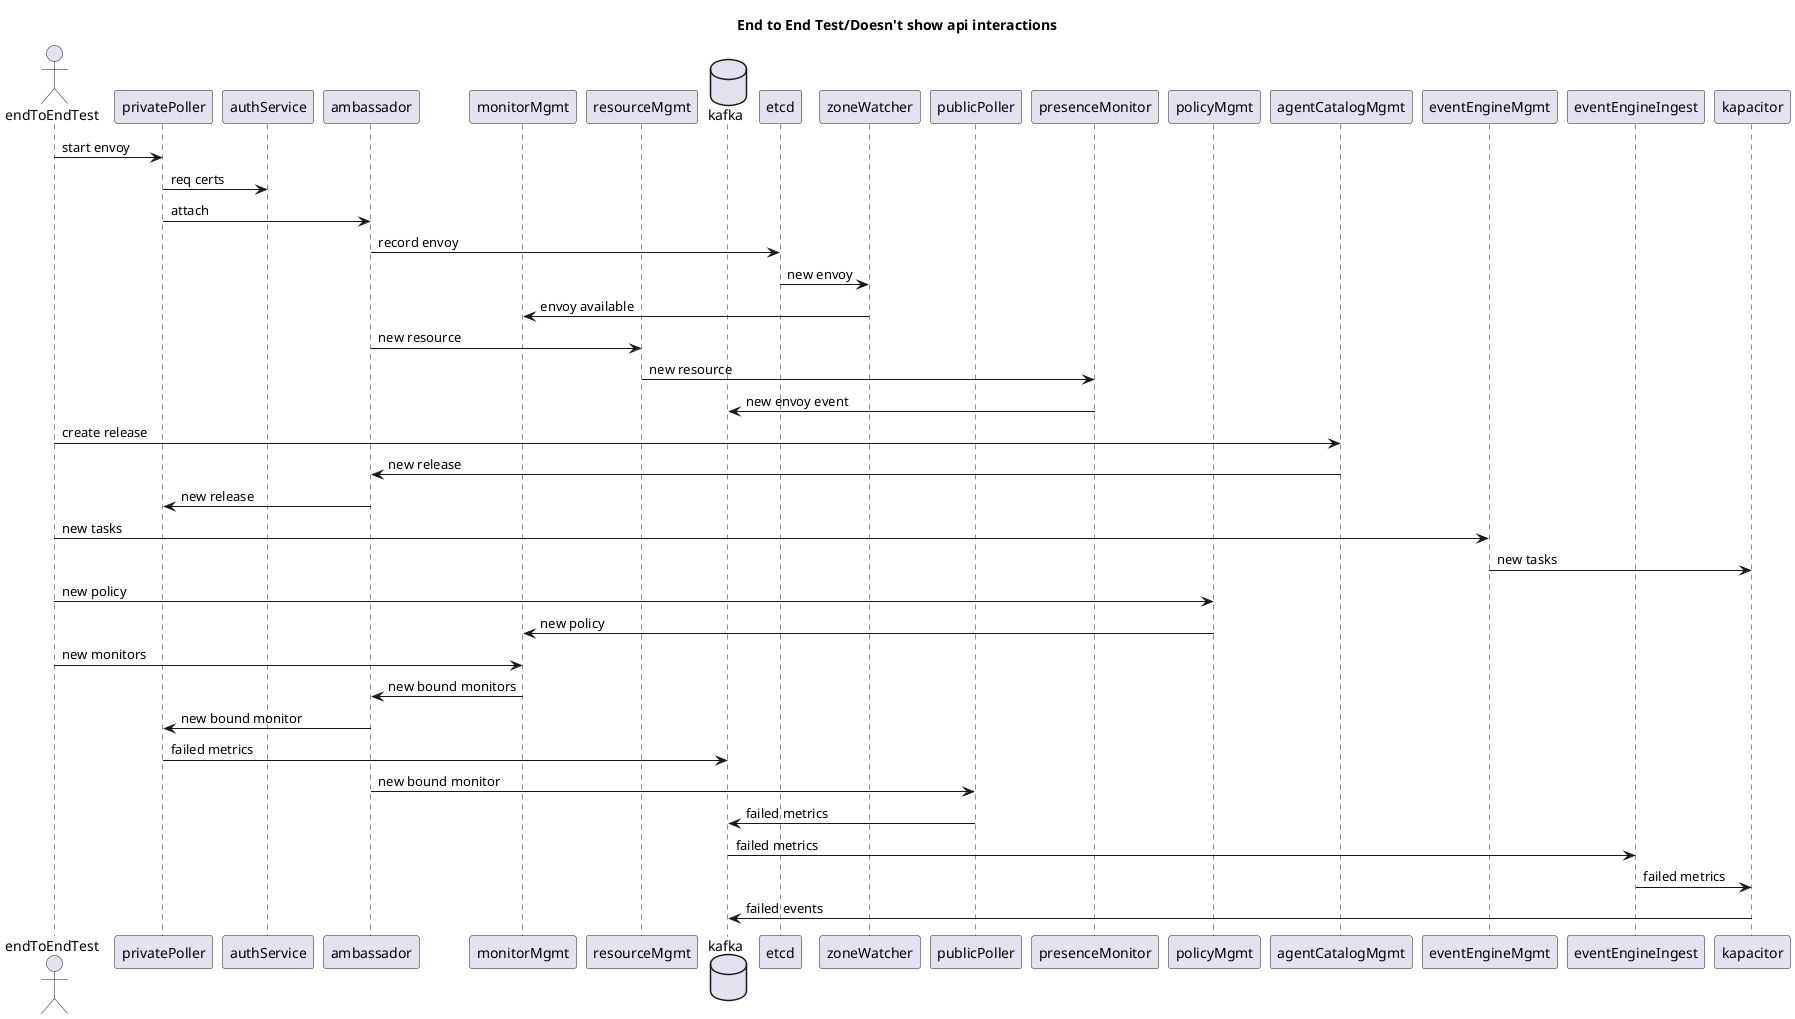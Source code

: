 @startuml

title End to End Test/Doesn't show api interactions

actor endToEndTest as e2et
participant privatePoller as en
participant authService as auth
participant ambassador as amb
participant monitorMgmt as mm
participant resourceMgmt as rm
database kafka
participant etcd
participant zoneWatcher as zw
participant publicPoller as pubP
participant presenceMonitor as preM
participant policyMgmt as polM
participant agentCatalogMgmt as acm
participant eventEngineMgmt as eem
participant eventEngineIngest as eei
participant kapacitor as kap


e2et -> en: start envoy
en -> auth: req certs
en -> amb: attach
amb -> etcd: record envoy
etcd -> zw: new envoy
zw -> mm: envoy available
amb -> rm: new resource
rm -> preM: new resource
preM -> kafka: new envoy event
e2et -> acm: create release
acm -> amb: new release
amb -> en: new release
e2et -> eem: new tasks
eem -> kap: new tasks
e2et -> polM: new policy
polM -> mm: new policy
e2et -> mm: new monitors
mm -> amb: new bound monitors
amb -> en: new bound monitor
en -> kafka: failed metrics
amb -> pubP: new bound monitor
pubP -> kafka: failed metrics
kafka -> eei: failed metrics
eei -> kap: failed metrics
kap -> kafka: failed events

@enduml